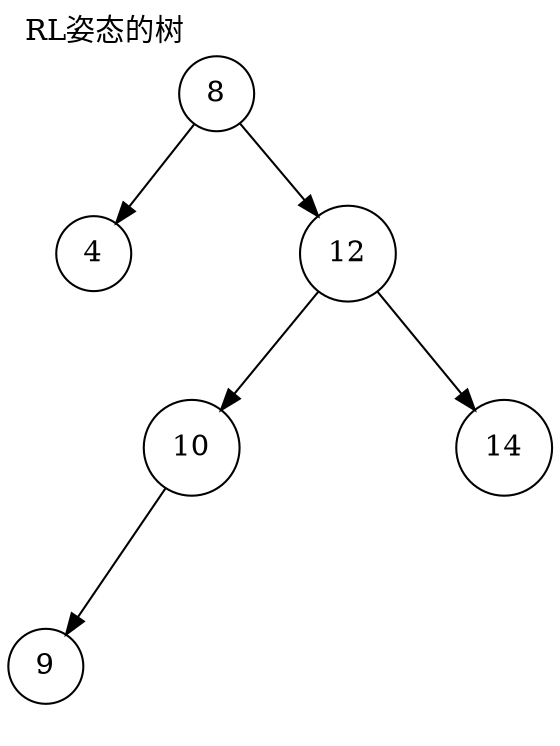 digraph g{
node[shape=circle];
labeljust=l;
labelloc=t;
label="RL姿态的树"
n0[label=8];
n1[label=4];
n0->n1;

n5[style=invis];
n0->n5[style=invis];
n6[label=12];
n0->n6;

n101[label=10];
n6->n101;
n102[style=invis];
n6->n102[style=invis];
n103[label=14];
n6->n103;

n106[label=9];
n104[style=invis];
n105[style=invis];
n101->n106;
n101->n104[style=invis];
n101->n105[style=invis];
}
